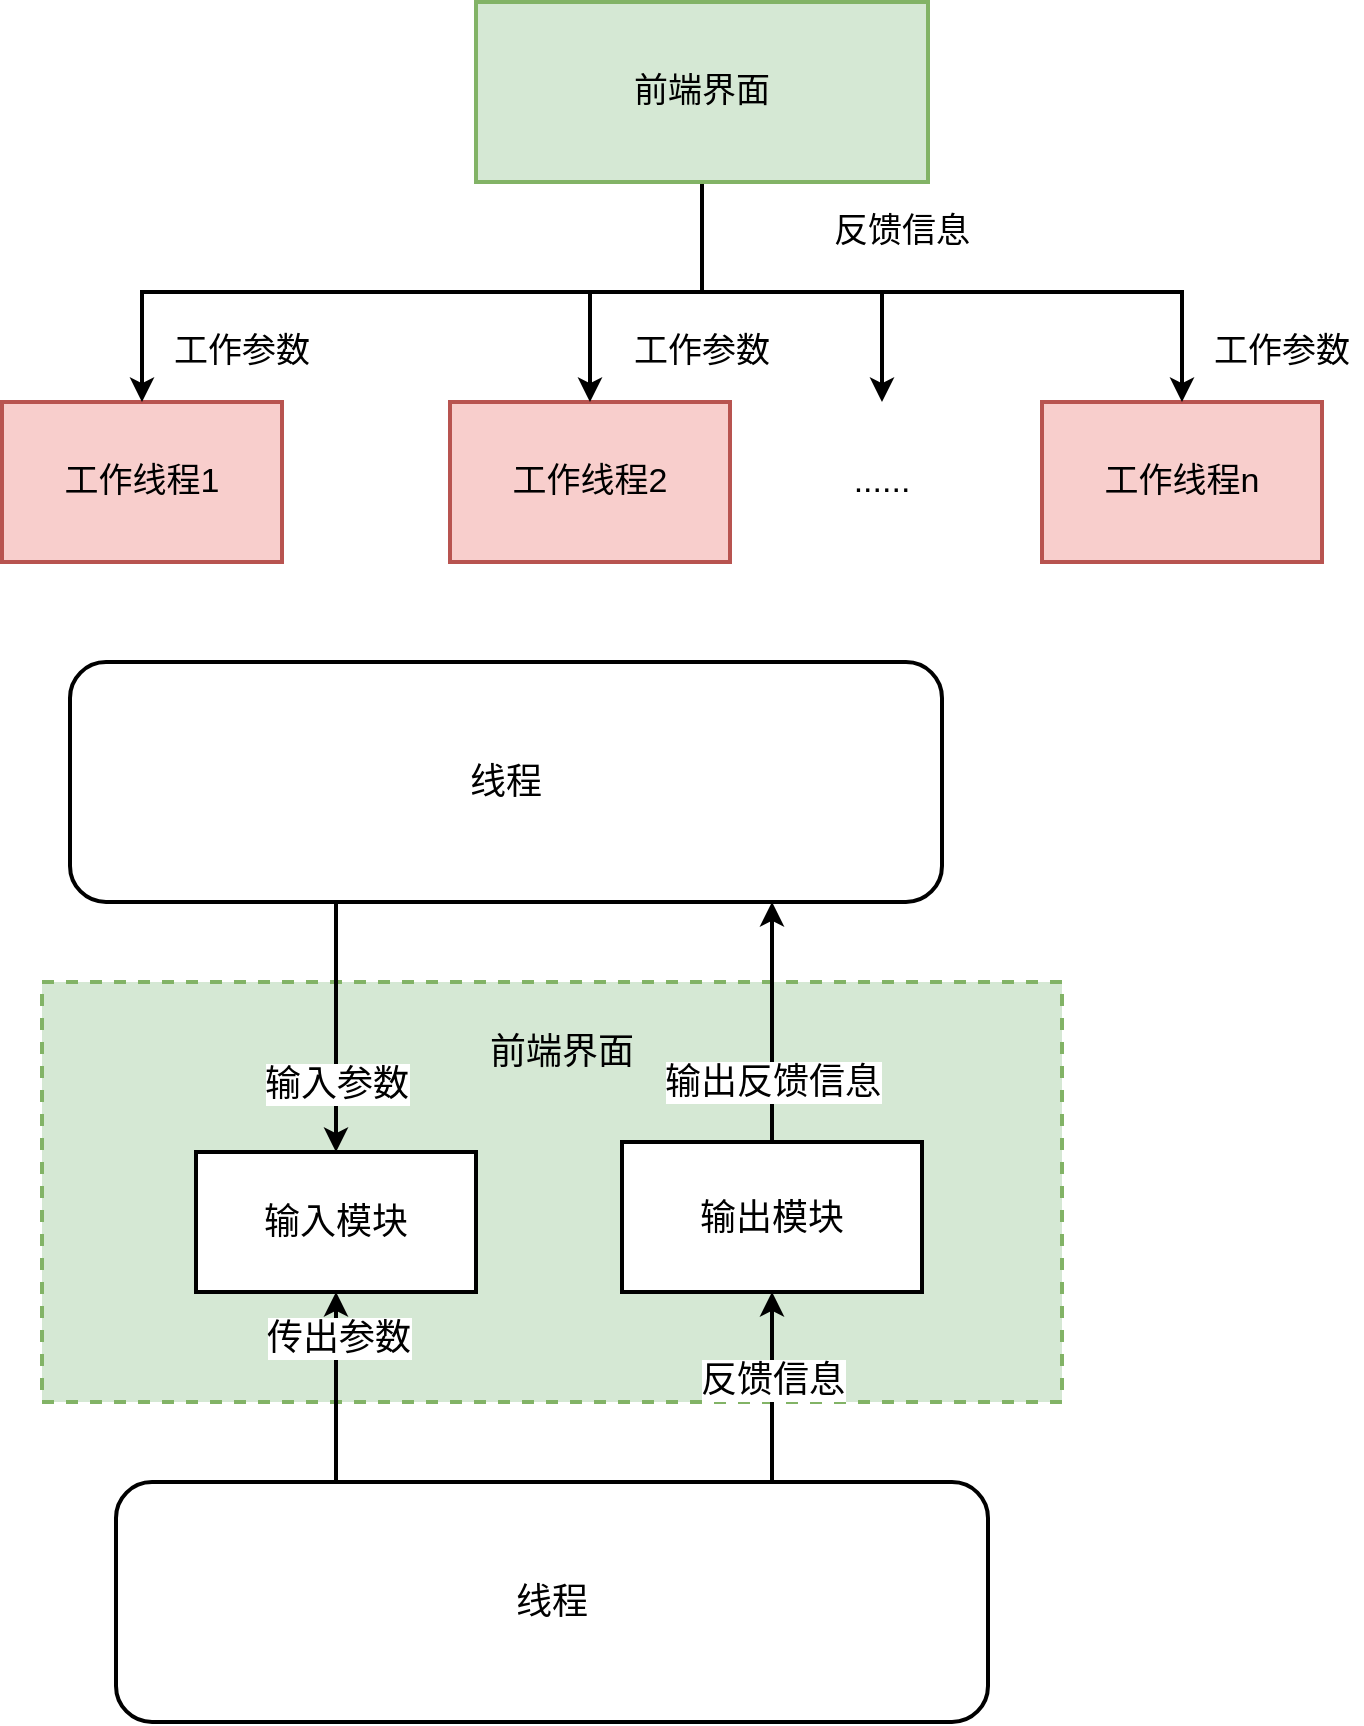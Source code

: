 <mxfile version="20.5.3" type="github">
  <diagram id="KqcV_3826i7Bfkw2bY_d" name="第 1 页">
    <mxGraphModel dx="1292" dy="696" grid="1" gridSize="10" guides="1" tooltips="1" connect="1" arrows="1" fold="1" page="1" pageScale="1" pageWidth="827" pageHeight="1169" math="0" shadow="0">
      <root>
        <mxCell id="0" />
        <mxCell id="1" parent="0" />
        <mxCell id="DN1gP4Viqheu41d5HPpi-4" value="工作线程1" style="rounded=0;whiteSpace=wrap;html=1;strokeWidth=2;fontSize=17;fillColor=#f8cecc;strokeColor=#b85450;" vertex="1" parent="1">
          <mxGeometry x="120" y="460" width="140" height="80" as="geometry" />
        </mxCell>
        <mxCell id="DN1gP4Viqheu41d5HPpi-5" value="工作线程2" style="rounded=0;whiteSpace=wrap;html=1;strokeWidth=2;fontSize=17;fillColor=#f8cecc;strokeColor=#b85450;" vertex="1" parent="1">
          <mxGeometry x="344" y="460" width="140" height="80" as="geometry" />
        </mxCell>
        <mxCell id="DN1gP4Viqheu41d5HPpi-6" value="工作线程n" style="rounded=0;whiteSpace=wrap;html=1;strokeWidth=2;fontSize=17;fillColor=#f8cecc;strokeColor=#b85450;" vertex="1" parent="1">
          <mxGeometry x="640" y="460" width="140" height="80" as="geometry" />
        </mxCell>
        <mxCell id="DN1gP4Viqheu41d5HPpi-9" style="edgeStyle=orthogonalEdgeStyle;rounded=0;orthogonalLoop=1;jettySize=auto;html=1;exitX=0.5;exitY=1;exitDx=0;exitDy=0;entryX=0.5;entryY=0;entryDx=0;entryDy=0;strokeWidth=2;fontSize=17;" edge="1" parent="1" source="DN1gP4Viqheu41d5HPpi-7" target="DN1gP4Viqheu41d5HPpi-4">
          <mxGeometry relative="1" as="geometry" />
        </mxCell>
        <mxCell id="DN1gP4Viqheu41d5HPpi-10" style="edgeStyle=orthogonalEdgeStyle;rounded=0;orthogonalLoop=1;jettySize=auto;html=1;exitX=0.5;exitY=1;exitDx=0;exitDy=0;strokeWidth=2;fontSize=17;" edge="1" parent="1" source="DN1gP4Viqheu41d5HPpi-7" target="DN1gP4Viqheu41d5HPpi-5">
          <mxGeometry relative="1" as="geometry" />
        </mxCell>
        <mxCell id="DN1gP4Viqheu41d5HPpi-13" style="edgeStyle=orthogonalEdgeStyle;rounded=0;orthogonalLoop=1;jettySize=auto;html=1;exitX=0.5;exitY=1;exitDx=0;exitDy=0;entryX=0.5;entryY=0;entryDx=0;entryDy=0;strokeWidth=2;fontSize=17;" edge="1" parent="1" source="DN1gP4Viqheu41d5HPpi-7" target="DN1gP4Viqheu41d5HPpi-8">
          <mxGeometry relative="1" as="geometry" />
        </mxCell>
        <mxCell id="DN1gP4Viqheu41d5HPpi-14" style="edgeStyle=orthogonalEdgeStyle;rounded=0;orthogonalLoop=1;jettySize=auto;html=1;exitX=0.5;exitY=1;exitDx=0;exitDy=0;strokeWidth=2;fontSize=17;" edge="1" parent="1" source="DN1gP4Viqheu41d5HPpi-7" target="DN1gP4Viqheu41d5HPpi-6">
          <mxGeometry relative="1" as="geometry" />
        </mxCell>
        <mxCell id="DN1gP4Viqheu41d5HPpi-7" value="前端界面" style="rounded=0;whiteSpace=wrap;html=1;strokeWidth=2;fontSize=17;fillColor=#d5e8d4;strokeColor=#82b366;" vertex="1" parent="1">
          <mxGeometry x="357" y="260" width="226" height="90" as="geometry" />
        </mxCell>
        <mxCell id="DN1gP4Viqheu41d5HPpi-8" value="......" style="text;html=1;strokeColor=none;fillColor=none;align=center;verticalAlign=middle;whiteSpace=wrap;rounded=0;strokeWidth=2;fontSize=17;" vertex="1" parent="1">
          <mxGeometry x="530" y="460" width="60" height="80" as="geometry" />
        </mxCell>
        <mxCell id="DN1gP4Viqheu41d5HPpi-15" value="工作参数" style="text;html=1;strokeColor=none;fillColor=none;align=center;verticalAlign=middle;whiteSpace=wrap;rounded=0;strokeWidth=2;fontSize=17;" vertex="1" parent="1">
          <mxGeometry x="200" y="420" width="80" height="30" as="geometry" />
        </mxCell>
        <mxCell id="DN1gP4Viqheu41d5HPpi-16" value="工作参数" style="text;html=1;strokeColor=none;fillColor=none;align=center;verticalAlign=middle;whiteSpace=wrap;rounded=0;strokeWidth=2;fontSize=17;" vertex="1" parent="1">
          <mxGeometry x="430" y="420" width="80" height="30" as="geometry" />
        </mxCell>
        <mxCell id="DN1gP4Viqheu41d5HPpi-17" value="工作参数" style="text;html=1;strokeColor=none;fillColor=none;align=center;verticalAlign=middle;whiteSpace=wrap;rounded=0;strokeWidth=2;fontSize=17;" vertex="1" parent="1">
          <mxGeometry x="720" y="420" width="80" height="30" as="geometry" />
        </mxCell>
        <mxCell id="DN1gP4Viqheu41d5HPpi-19" value="反馈信息" style="text;html=1;strokeColor=none;fillColor=none;align=center;verticalAlign=middle;whiteSpace=wrap;rounded=0;strokeWidth=2;fontSize=17;" vertex="1" parent="1">
          <mxGeometry x="530" y="360" width="80" height="30" as="geometry" />
        </mxCell>
        <mxCell id="DN1gP4Viqheu41d5HPpi-20" value="" style="rounded=0;whiteSpace=wrap;html=1;strokeWidth=2;fontSize=17;dashed=1;fillColor=#d5e8d4;strokeColor=#82b366;" vertex="1" parent="1">
          <mxGeometry x="140" y="750" width="510" height="210" as="geometry" />
        </mxCell>
        <mxCell id="DN1gP4Viqheu41d5HPpi-21" value="前端界面" style="text;html=1;strokeColor=none;fillColor=none;align=center;verticalAlign=middle;whiteSpace=wrap;rounded=0;dashed=1;strokeWidth=2;fontSize=18;" vertex="1" parent="1">
          <mxGeometry x="355" y="770" width="90" height="30" as="geometry" />
        </mxCell>
        <mxCell id="DN1gP4Viqheu41d5HPpi-22" value="输入模块" style="rounded=0;whiteSpace=wrap;html=1;strokeWidth=2;fontSize=18;" vertex="1" parent="1">
          <mxGeometry x="217" y="835" width="140" height="70" as="geometry" />
        </mxCell>
        <mxCell id="DN1gP4Viqheu41d5HPpi-44" value="输出反馈信息" style="edgeStyle=orthogonalEdgeStyle;rounded=0;orthogonalLoop=1;jettySize=auto;html=1;exitX=0.5;exitY=0;exitDx=0;exitDy=0;entryX=0.75;entryY=1;entryDx=0;entryDy=0;strokeWidth=2;fontSize=18;" edge="1" parent="1" source="DN1gP4Viqheu41d5HPpi-23">
          <mxGeometry x="-0.5" relative="1" as="geometry">
            <mxPoint x="505.0" y="710" as="targetPoint" />
            <mxPoint as="offset" />
          </mxGeometry>
        </mxCell>
        <mxCell id="DN1gP4Viqheu41d5HPpi-23" value="输出模块" style="rounded=0;whiteSpace=wrap;html=1;strokeWidth=2;fontSize=18;" vertex="1" parent="1">
          <mxGeometry x="430" y="830" width="150" height="75" as="geometry" />
        </mxCell>
        <mxCell id="DN1gP4Viqheu41d5HPpi-45" style="edgeStyle=orthogonalEdgeStyle;rounded=0;orthogonalLoop=1;jettySize=auto;html=1;exitX=0.75;exitY=0;exitDx=0;exitDy=0;strokeWidth=2;fontSize=18;" edge="1" parent="1" source="DN1gP4Viqheu41d5HPpi-38" target="DN1gP4Viqheu41d5HPpi-23">
          <mxGeometry relative="1" as="geometry">
            <Array as="points">
              <mxPoint x="505" y="1020" />
            </Array>
          </mxGeometry>
        </mxCell>
        <mxCell id="DN1gP4Viqheu41d5HPpi-51" value="反馈信息" style="edgeLabel;html=1;align=center;verticalAlign=middle;resizable=0;points=[];fontSize=18;" vertex="1" connectable="0" parent="DN1gP4Viqheu41d5HPpi-45">
          <mxGeometry x="0.359" relative="1" as="geometry">
            <mxPoint as="offset" />
          </mxGeometry>
        </mxCell>
        <mxCell id="DN1gP4Viqheu41d5HPpi-46" style="edgeStyle=orthogonalEdgeStyle;rounded=0;orthogonalLoop=1;jettySize=auto;html=1;exitX=0.25;exitY=0;exitDx=0;exitDy=0;entryX=0.5;entryY=1;entryDx=0;entryDy=0;strokeWidth=2;fontSize=18;" edge="1" parent="1" source="DN1gP4Viqheu41d5HPpi-38" target="DN1gP4Viqheu41d5HPpi-22">
          <mxGeometry relative="1" as="geometry">
            <Array as="points">
              <mxPoint x="287" y="1000" />
            </Array>
          </mxGeometry>
        </mxCell>
        <mxCell id="DN1gP4Viqheu41d5HPpi-50" value="传出参数" style="edgeLabel;html=1;align=center;verticalAlign=middle;resizable=0;points=[];fontSize=18;" vertex="1" connectable="0" parent="DN1gP4Viqheu41d5HPpi-46">
          <mxGeometry x="-0.362" y="1" relative="1" as="geometry">
            <mxPoint x="2" y="-43" as="offset" />
          </mxGeometry>
        </mxCell>
        <mxCell id="DN1gP4Viqheu41d5HPpi-38" value="线程" style="rounded=1;whiteSpace=wrap;html=1;strokeWidth=2;fontSize=18;" vertex="1" parent="1">
          <mxGeometry x="177" y="1000" width="436" height="120" as="geometry" />
        </mxCell>
        <mxCell id="DN1gP4Viqheu41d5HPpi-48" style="edgeStyle=orthogonalEdgeStyle;rounded=0;orthogonalLoop=1;jettySize=auto;html=1;exitX=0.25;exitY=1;exitDx=0;exitDy=0;strokeWidth=2;fontSize=18;" edge="1" parent="1" source="DN1gP4Viqheu41d5HPpi-47" target="DN1gP4Viqheu41d5HPpi-22">
          <mxGeometry relative="1" as="geometry">
            <Array as="points">
              <mxPoint x="287" y="710" />
            </Array>
          </mxGeometry>
        </mxCell>
        <mxCell id="DN1gP4Viqheu41d5HPpi-49" value="输入参数" style="edgeLabel;html=1;align=center;verticalAlign=middle;resizable=0;points=[];fontSize=18;" vertex="1" connectable="0" parent="DN1gP4Viqheu41d5HPpi-48">
          <mxGeometry x="0.336" y="-2" relative="1" as="geometry">
            <mxPoint x="2" y="15" as="offset" />
          </mxGeometry>
        </mxCell>
        <mxCell id="DN1gP4Viqheu41d5HPpi-47" value="线程" style="rounded=1;whiteSpace=wrap;html=1;strokeWidth=2;fontSize=18;" vertex="1" parent="1">
          <mxGeometry x="154" y="590" width="436" height="120" as="geometry" />
        </mxCell>
      </root>
    </mxGraphModel>
  </diagram>
</mxfile>
